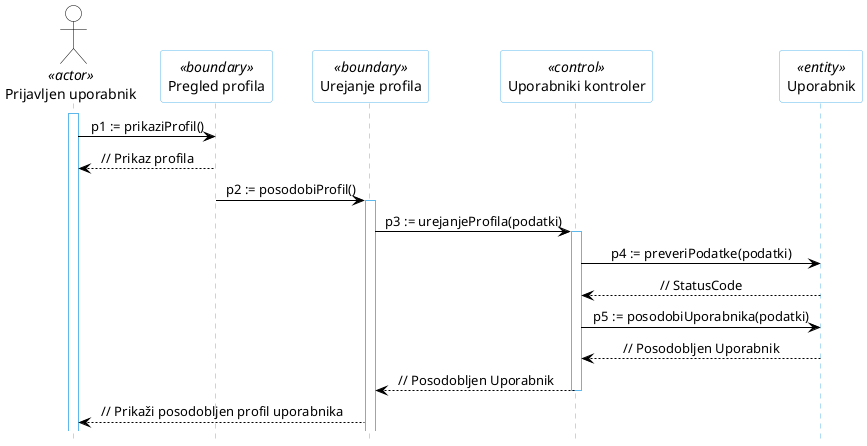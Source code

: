 @startuml
hide footbox

skinparam backgroundcolor transparent
skinparam defaultTextAlignment center
skinparam actorBorderColor black
skinparam actorBackgroundColor white
skinparam arrowColor black
skinparam sequenceLifeLineBorderColor #5FB8EC
skinparam sequenceParticipantBorderColor #5FB8EC
skinparam sequenceParticipantBackgroundColor white

actor "Prijavljen uporabnik" AS U1 <<actor>>

participant "Pregled profila" as R6 <<boundary>>
participant "Urejanje profila" as R5 <<boundary>>
participant "Uporabniki kontroler" as R2 <<control>>
participant "Uporabnik" as R4 <<entity>>

activate U1
U1 -> R6: p1 := prikaziProfil()
R6 --> U1: // Prikaz profila
R6 -> R5: p2 := posodobiProfil()
activate R5
R5 -> R2: p3 := urejanjeProfila(podatki)
activate R2
R2 -> R4: p4 := preveriPodatke(podatki)
R4 --> R2: // StatusCode
R2 -> R4: p5 := posodobiUporabnika(podatki)
R4 --> R2: // Posodobljen Uporabnik
R2 --> R5: // Posodobljen Uporabnik
deactivate R2
R5 --> U1: // Prikaži posodobljen profil uporabnika
@enduml